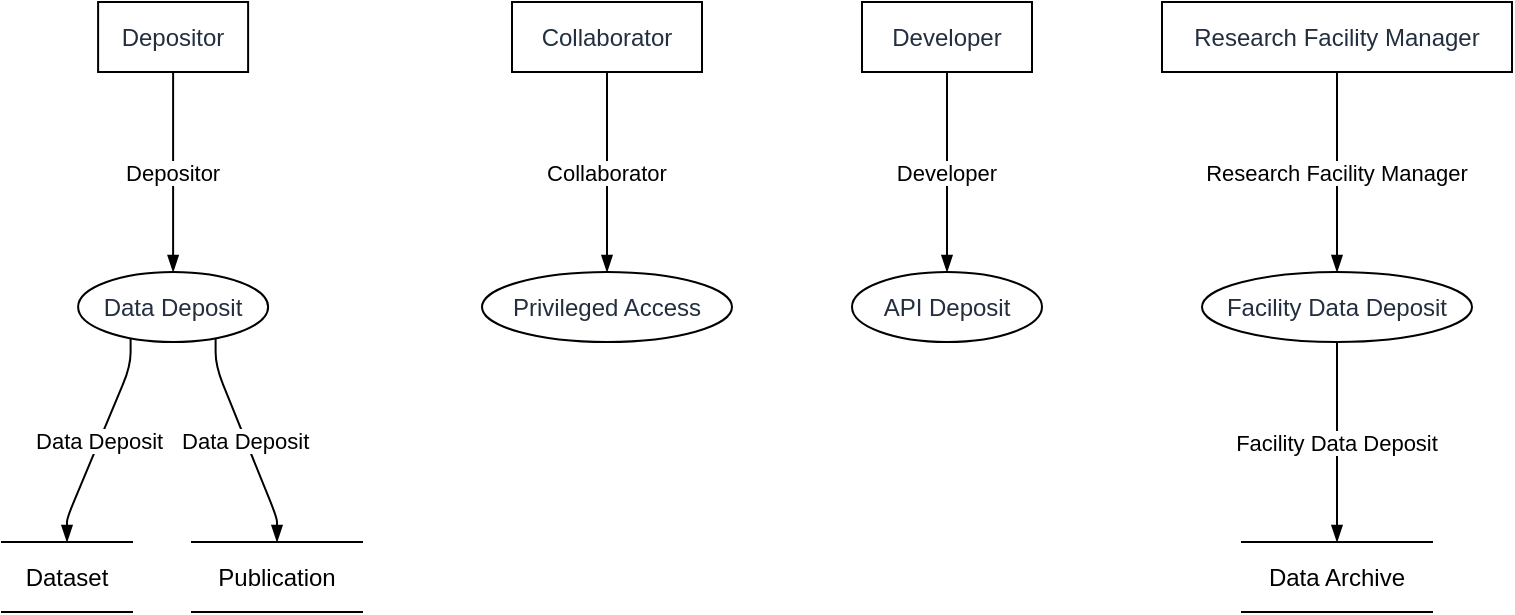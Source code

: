 <mxfile version="23.0.2" type="device">
  <diagram name="Page-1" id="PuLncYhw8mI1SkYyDU-w">
    <mxGraphModel dx="794" dy="511" grid="1" gridSize="10" guides="1" tooltips="1" connect="1" arrows="1" fold="1" page="1" pageScale="1" pageWidth="827" pageHeight="1169" math="0" shadow="0">
      <root>
        <mxCell id="0" />
        <mxCell id="1" parent="0" />
        <UserObject label="Depositor" type="externalEntity" source="" flow="" placeholders="1" id="D-dII7BmtqOwhJV6R9io-1">
          <mxCell style="shape=rectangle;whiteSpace=wrap;html=1;fillColor=#ffffff;strokeColor=#000000;align=center;verticalAlign=middle;fontColor=#232F3E;" vertex="1" parent="1">
            <mxGeometry x="48.056" width="75" height="35" as="geometry" />
          </mxCell>
        </UserObject>
        <UserObject label="Data Deposit" type="process" source="1" flow="Depositor" placeholders="1" id="D-dII7BmtqOwhJV6R9io-2">
          <mxCell style="shape=ellipse;perimeter=ellipsePerimeter;whiteSpace=wrap;html=1;fillColor=#ffffff;strokeColor=#000000;align=center;verticalAlign=middle;fontColor=#232F3E;" vertex="1" parent="1">
            <mxGeometry x="38.056" y="135" width="95" height="35" as="geometry" />
          </mxCell>
        </UserObject>
        <UserObject label="Dataset" type="dataStore" source="2" flow="Data Deposit" placeholders="1" id="D-dII7BmtqOwhJV6R9io-3">
          <mxCell style="html=1;dashed=0;whiteSpace=wrap;shape=partialRectangle;right=0;left=0;" vertex="1" parent="1">
            <mxGeometry y="270" width="65" height="35" as="geometry" />
          </mxCell>
        </UserObject>
        <UserObject label="Publication" type="dataStore" source="2" flow="Data Deposit" placeholders="1" id="D-dII7BmtqOwhJV6R9io-4">
          <mxCell style="html=1;dashed=0;whiteSpace=wrap;shape=partialRectangle;right=0;left=0;" vertex="1" parent="1">
            <mxGeometry x="95" y="270" width="85" height="35" as="geometry" />
          </mxCell>
        </UserObject>
        <UserObject label="Collaborator" type="externalEntity" source="" flow="" placeholders="1" id="D-dII7BmtqOwhJV6R9io-5">
          <mxCell style="shape=rectangle;whiteSpace=wrap;html=1;fillColor=#ffffff;strokeColor=#000000;align=center;verticalAlign=middle;fontColor=#232F3E;" vertex="1" parent="1">
            <mxGeometry x="255" width="95" height="35" as="geometry" />
          </mxCell>
        </UserObject>
        <UserObject label="Privileged Access" type="process" source="5" flow="Collaborator" undefined="3" placeholders="1" id="D-dII7BmtqOwhJV6R9io-6">
          <mxCell style="shape=ellipse;perimeter=ellipsePerimeter;whiteSpace=wrap;html=1;fillColor=#ffffff;strokeColor=#000000;align=center;verticalAlign=middle;fontColor=#232F3E;" vertex="1" parent="1">
            <mxGeometry x="240" y="135" width="125" height="35" as="geometry" />
          </mxCell>
        </UserObject>
        <UserObject label="Research Facility Manager" type="externalEntity" source="" flow="" placeholders="1" id="D-dII7BmtqOwhJV6R9io-7">
          <mxCell style="shape=rectangle;whiteSpace=wrap;html=1;fillColor=#ffffff;strokeColor=#000000;align=center;verticalAlign=middle;fontColor=#232F3E;" vertex="1" parent="1">
            <mxGeometry x="580" width="175" height="35" as="geometry" />
          </mxCell>
        </UserObject>
        <UserObject label="Facility Data Deposit" type="process" source="7" flow="Research Facility Manager" undefined="3" placeholders="1" id="D-dII7BmtqOwhJV6R9io-8">
          <mxCell style="shape=ellipse;perimeter=ellipsePerimeter;whiteSpace=wrap;html=1;fillColor=#ffffff;strokeColor=#000000;align=center;verticalAlign=middle;fontColor=#232F3E;" vertex="1" parent="1">
            <mxGeometry x="600" y="135" width="135" height="35" as="geometry" />
          </mxCell>
        </UserObject>
        <UserObject label="Developer" type="externalEntity" source="" flow="" placeholders="1" id="D-dII7BmtqOwhJV6R9io-9">
          <mxCell style="shape=rectangle;whiteSpace=wrap;html=1;fillColor=#ffffff;strokeColor=#000000;align=center;verticalAlign=middle;fontColor=#232F3E;" vertex="1" parent="1">
            <mxGeometry x="430" width="85" height="35" as="geometry" />
          </mxCell>
        </UserObject>
        <UserObject label="API Deposit" type="process" source="9" flow="Developer" undefined="3" placeholders="1" id="D-dII7BmtqOwhJV6R9io-10">
          <mxCell style="shape=ellipse;perimeter=ellipsePerimeter;whiteSpace=wrap;html=1;fillColor=#ffffff;strokeColor=#000000;align=center;verticalAlign=middle;fontColor=#232F3E;" vertex="1" parent="1">
            <mxGeometry x="425" y="135" width="95" height="35" as="geometry" />
          </mxCell>
        </UserObject>
        <UserObject label="Data Archive" type="dataStore" source="8" flow="Facility Data Deposit" undefined="API Deposit" placeholders="1" id="D-dII7BmtqOwhJV6R9io-11">
          <mxCell style="html=1;dashed=0;whiteSpace=wrap;shape=partialRectangle;right=0;left=0;" vertex="1" parent="1">
            <mxGeometry x="620" y="270" width="95" height="35" as="geometry" />
          </mxCell>
        </UserObject>
        <mxCell id="D-dII7BmtqOwhJV6R9io-12" value="Depositor" style="endArrow=blockThin;endFill=1;fontSize=11;orthogonal=1;noEdgeStyle=1;" edge="1" parent="1" source="D-dII7BmtqOwhJV6R9io-1" target="D-dII7BmtqOwhJV6R9io-2">
          <mxGeometry relative="1" as="geometry">
            <Array as="points">
              <mxPoint x="85.556" y="47" />
              <mxPoint x="85.556" y="123" />
            </Array>
          </mxGeometry>
        </mxCell>
        <mxCell id="D-dII7BmtqOwhJV6R9io-13" value="Data Deposit" style="endArrow=blockThin;endFill=1;fontSize=11;orthogonal=1;noEdgeStyle=1;" edge="1" parent="1" source="D-dII7BmtqOwhJV6R9io-2" target="D-dII7BmtqOwhJV6R9io-3">
          <mxGeometry relative="1" as="geometry">
            <Array as="points">
              <mxPoint x="64.306" y="182" />
              <mxPoint x="32.5" y="258" />
            </Array>
          </mxGeometry>
        </mxCell>
        <mxCell id="D-dII7BmtqOwhJV6R9io-14" value="Data Deposit" style="endArrow=blockThin;endFill=1;fontSize=11;orthogonal=1;noEdgeStyle=1;" edge="1" parent="1" source="D-dII7BmtqOwhJV6R9io-2" target="D-dII7BmtqOwhJV6R9io-4">
          <mxGeometry relative="1" as="geometry">
            <Array as="points">
              <mxPoint x="106.806" y="182" />
              <mxPoint x="137.5" y="258" />
            </Array>
          </mxGeometry>
        </mxCell>
        <mxCell id="D-dII7BmtqOwhJV6R9io-15" value="Collaborator" style="endArrow=blockThin;endFill=1;fontSize=11;orthogonal=1;noEdgeStyle=1;" edge="1" parent="1" source="D-dII7BmtqOwhJV6R9io-5" target="D-dII7BmtqOwhJV6R9io-6">
          <mxGeometry relative="1" as="geometry">
            <Array as="points">
              <mxPoint x="302.5" y="47" />
              <mxPoint x="302.5" y="123" />
            </Array>
          </mxGeometry>
        </mxCell>
        <mxCell id="D-dII7BmtqOwhJV6R9io-16" value="Research Facility Manager" style="endArrow=blockThin;endFill=1;fontSize=11;orthogonal=1;noEdgeStyle=1;" edge="1" parent="1" source="D-dII7BmtqOwhJV6R9io-7" target="D-dII7BmtqOwhJV6R9io-8">
          <mxGeometry relative="1" as="geometry">
            <Array as="points">
              <mxPoint x="667.5" y="47" />
              <mxPoint x="667.5" y="123" />
            </Array>
          </mxGeometry>
        </mxCell>
        <mxCell id="D-dII7BmtqOwhJV6R9io-17" value="Developer" style="endArrow=blockThin;endFill=1;fontSize=11;orthogonal=1;noEdgeStyle=1;" edge="1" parent="1" source="D-dII7BmtqOwhJV6R9io-9" target="D-dII7BmtqOwhJV6R9io-10">
          <mxGeometry relative="1" as="geometry">
            <Array as="points">
              <mxPoint x="472.5" y="47" />
              <mxPoint x="472.5" y="123" />
            </Array>
          </mxGeometry>
        </mxCell>
        <mxCell id="D-dII7BmtqOwhJV6R9io-18" value="Facility Data Deposit" style="endArrow=blockThin;endFill=1;fontSize=11;orthogonal=1;noEdgeStyle=1;" edge="1" parent="1" source="D-dII7BmtqOwhJV6R9io-8" target="D-dII7BmtqOwhJV6R9io-11">
          <mxGeometry relative="1" as="geometry">
            <Array as="points">
              <mxPoint x="667.5" y="182" />
              <mxPoint x="667.5" y="258" />
            </Array>
          </mxGeometry>
        </mxCell>
      </root>
    </mxGraphModel>
  </diagram>
</mxfile>
